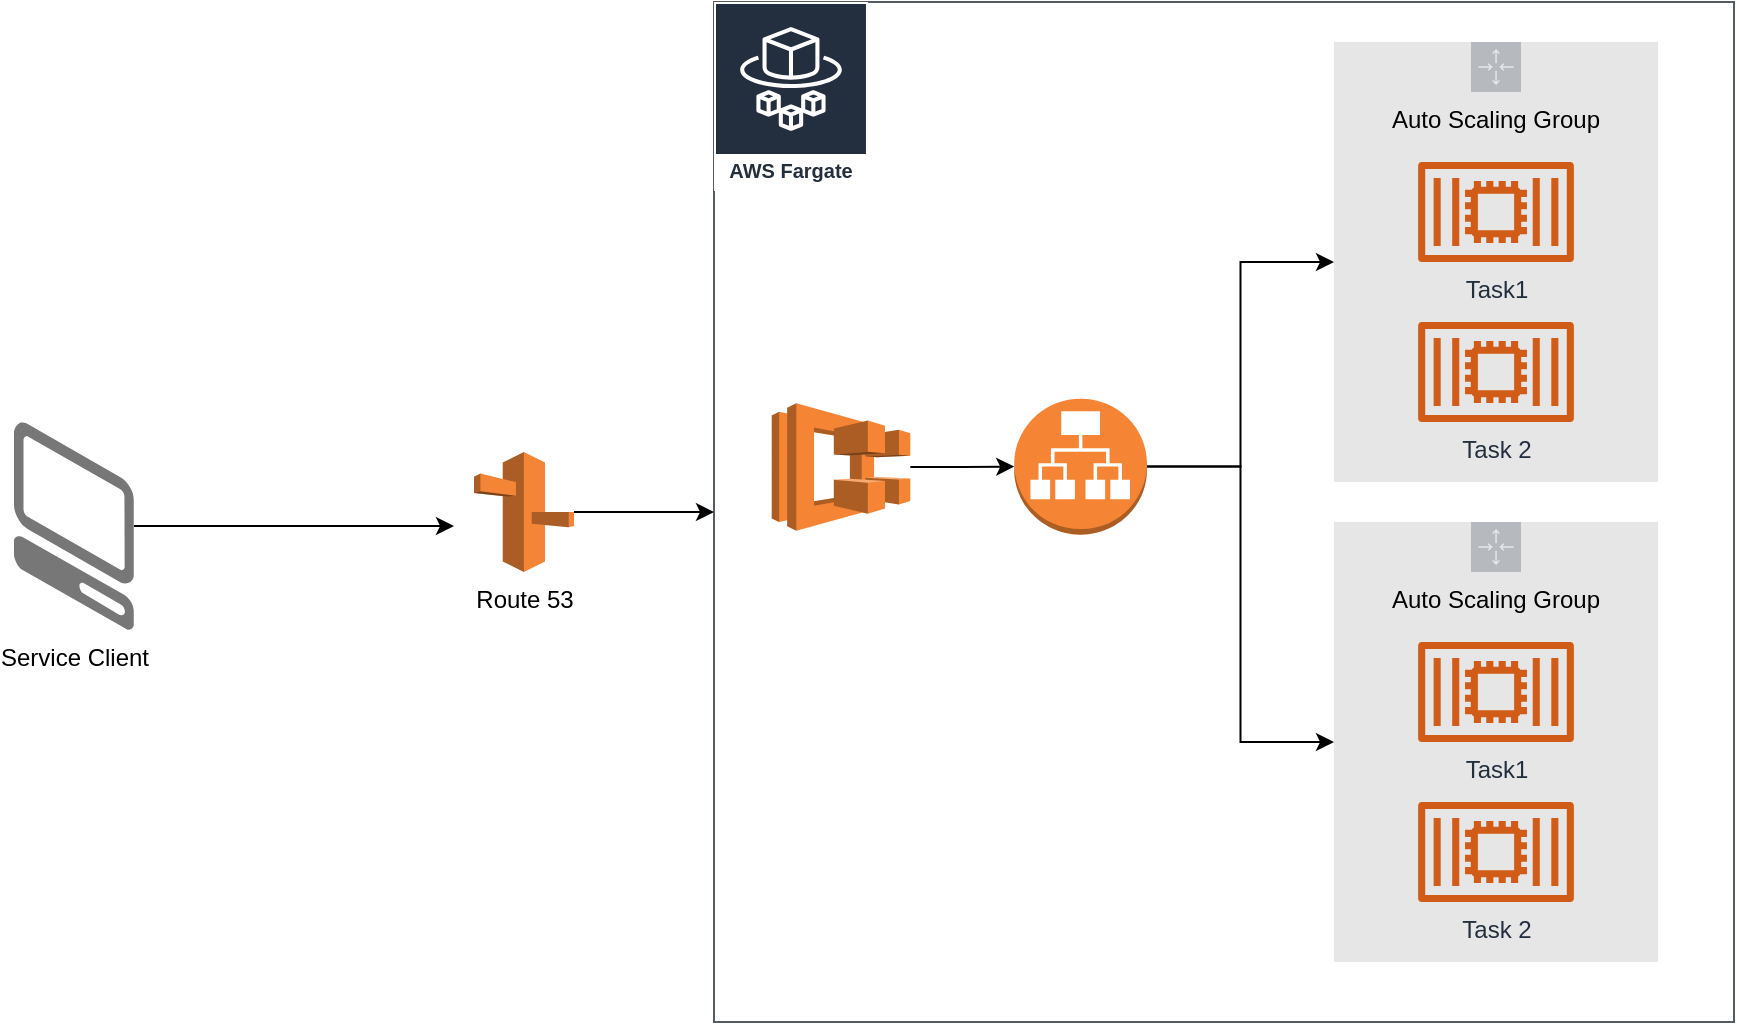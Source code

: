 <mxfile version="13.3.4" type="github"><diagram id="YdjMJjCuNUX4zsm_GWRJ" name="Page-1"><mxGraphModel dx="1422" dy="772" grid="1" gridSize="10" guides="1" tooltips="1" connect="1" arrows="1" fold="1" page="1" pageScale="1" pageWidth="850" pageHeight="1100" math="0" shadow="0"><root><mxCell id="0"/><mxCell id="1" parent="0"/><mxCell id="qnN-wEFsv4m0W4EFpGxZ-16" value="" style="group" vertex="1" connectable="0" parent="1"><mxGeometry x="420" y="80" width="510" height="510" as="geometry"/></mxCell><mxCell id="qnN-wEFsv4m0W4EFpGxZ-12" value="" style="outlineConnect=0;html=1;whiteSpace=wrap;fontSize=12;fontStyle=0;shape=mxgraph.aws4.group;grIcon=mxgraph.aws4.group_aws_step_functions_workflow;strokeColor=#545B64;fillColor=none;verticalAlign=top;align=left;spacingLeft=30;fontColor=#545B64;dashed=0;gradientColor=none;" vertex="1" parent="qnN-wEFsv4m0W4EFpGxZ-16"><mxGeometry width="510" height="510" as="geometry"/></mxCell><mxCell id="qnN-wEFsv4m0W4EFpGxZ-15" value="AWS Fargate" style="outlineConnect=0;fontColor=#232F3E;strokeColor=#ffffff;fillColor=#232F3E;dashed=0;verticalLabelPosition=middle;verticalAlign=bottom;align=center;html=1;whiteSpace=wrap;fontSize=10;fontStyle=1;spacing=3;shape=mxgraph.aws4.productIcon;prIcon=mxgraph.aws4.fargate;gradientColor=none;" vertex="1" parent="qnN-wEFsv4m0W4EFpGxZ-16"><mxGeometry width="76.981" height="94.444" as="geometry"/></mxCell><mxCell id="qnN-wEFsv4m0W4EFpGxZ-18" style="edgeStyle=orthogonalEdgeStyle;rounded=0;orthogonalLoop=1;jettySize=auto;html=1;gradientColor=none;" edge="1" parent="qnN-wEFsv4m0W4EFpGxZ-16" source="qnN-wEFsv4m0W4EFpGxZ-3" target="qnN-wEFsv4m0W4EFpGxZ-2"><mxGeometry relative="1" as="geometry"/></mxCell><mxCell id="qnN-wEFsv4m0W4EFpGxZ-3" value="" style="outlineConnect=0;dashed=0;verticalLabelPosition=bottom;verticalAlign=top;align=center;html=1;shape=mxgraph.aws3.ecs;fillColor=#F58534;gradientColor=none;" vertex="1" parent="qnN-wEFsv4m0W4EFpGxZ-16"><mxGeometry x="28.868" y="200.583" width="69.283" height="63.75" as="geometry"/></mxCell><mxCell id="qnN-wEFsv4m0W4EFpGxZ-2" value="" style="outlineConnect=0;dashed=0;verticalLabelPosition=bottom;verticalAlign=top;align=center;html=1;shape=mxgraph.aws3.application_load_balancer;fillColor=#F58534;gradientColor=none;" vertex="1" parent="qnN-wEFsv4m0W4EFpGxZ-16"><mxGeometry x="150.113" y="198.333" width="66.396" height="68" as="geometry"/></mxCell><mxCell id="qnN-wEFsv4m0W4EFpGxZ-21" style="edgeStyle=orthogonalEdgeStyle;rounded=0;orthogonalLoop=1;jettySize=auto;html=1;gradientColor=none;" edge="1" parent="1" source="qnN-wEFsv4m0W4EFpGxZ-1" target="qnN-wEFsv4m0W4EFpGxZ-12"><mxGeometry relative="1" as="geometry"/></mxCell><mxCell id="qnN-wEFsv4m0W4EFpGxZ-1" value="Route 53" style="outlineConnect=0;dashed=0;verticalLabelPosition=bottom;verticalAlign=top;align=center;html=1;shape=mxgraph.aws3.route_53;fillColor=#F58536;gradientColor=none;" vertex="1" parent="1"><mxGeometry x="300" y="305" width="50" height="60" as="geometry"/></mxCell><mxCell id="qnN-wEFsv4m0W4EFpGxZ-13" value="" style="group" vertex="1" connectable="0" parent="1"><mxGeometry x="730" y="100" width="162" height="220" as="geometry"/></mxCell><mxCell id="qnN-wEFsv4m0W4EFpGxZ-6" value="&lt;font color=&quot;#000000&quot;&gt;Auto Scaling Group&lt;/font&gt;" style="outlineConnect=0;html=1;whiteSpace=wrap;fontSize=12;fontStyle=0;shape=mxgraph.aws4.groupCenter;grIcon=mxgraph.aws4.group_auto_scaling_group;grStroke=0;strokeColor=#B6BABF;verticalAlign=top;align=center;fontColor=#B6BABF;dashed=0;spacingTop=25;fillColor=#E6E6E6;gradientColor=none;" vertex="1" parent="qnN-wEFsv4m0W4EFpGxZ-13"><mxGeometry width="162" height="220" as="geometry"/></mxCell><mxCell id="qnN-wEFsv4m0W4EFpGxZ-4" value="Task1" style="outlineConnect=0;fontColor=#232F3E;fillColor=#D05C17;strokeColor=none;dashed=0;verticalLabelPosition=bottom;verticalAlign=top;align=center;html=1;fontSize=12;fontStyle=0;aspect=fixed;pointerEvents=1;shape=mxgraph.aws4.container_2;gradientColor=none;" vertex="1" parent="qnN-wEFsv4m0W4EFpGxZ-13"><mxGeometry x="42" y="60" width="78" height="50" as="geometry"/></mxCell><mxCell id="qnN-wEFsv4m0W4EFpGxZ-5" value="Task 2" style="outlineConnect=0;fontColor=#232F3E;fillColor=#D05C17;strokeColor=none;dashed=0;verticalLabelPosition=bottom;verticalAlign=top;align=center;html=1;fontSize=12;fontStyle=0;aspect=fixed;pointerEvents=1;shape=mxgraph.aws4.container_2;gradientColor=none;" vertex="1" parent="qnN-wEFsv4m0W4EFpGxZ-13"><mxGeometry x="42" y="140" width="78" height="50" as="geometry"/></mxCell><mxCell id="qnN-wEFsv4m0W4EFpGxZ-14" value="" style="group" vertex="1" connectable="0" parent="1"><mxGeometry x="730" y="340" width="162" height="220" as="geometry"/></mxCell><mxCell id="qnN-wEFsv4m0W4EFpGxZ-7" value="&lt;font color=&quot;#000000&quot;&gt;Auto Scaling Group&lt;/font&gt;" style="outlineConnect=0;html=1;whiteSpace=wrap;fontSize=12;fontStyle=0;shape=mxgraph.aws4.groupCenter;grIcon=mxgraph.aws4.group_auto_scaling_group;grStroke=0;strokeColor=#B6BABF;verticalAlign=top;align=center;fontColor=#B6BABF;dashed=0;spacingTop=25;fillColor=#E6E6E6;gradientColor=none;" vertex="1" parent="qnN-wEFsv4m0W4EFpGxZ-14"><mxGeometry width="162" height="220" as="geometry"/></mxCell><mxCell id="qnN-wEFsv4m0W4EFpGxZ-8" value="Task1" style="outlineConnect=0;fontColor=#232F3E;fillColor=#D05C17;strokeColor=none;dashed=0;verticalLabelPosition=bottom;verticalAlign=top;align=center;html=1;fontSize=12;fontStyle=0;aspect=fixed;pointerEvents=1;shape=mxgraph.aws4.container_2;gradientColor=none;" vertex="1" parent="qnN-wEFsv4m0W4EFpGxZ-14"><mxGeometry x="42" y="60" width="78" height="50" as="geometry"/></mxCell><mxCell id="qnN-wEFsv4m0W4EFpGxZ-9" value="Task 2" style="outlineConnect=0;fontColor=#232F3E;fillColor=#D05C17;strokeColor=none;dashed=0;verticalLabelPosition=bottom;verticalAlign=top;align=center;html=1;fontSize=12;fontStyle=0;aspect=fixed;pointerEvents=1;shape=mxgraph.aws4.container_2;gradientColor=none;" vertex="1" parent="qnN-wEFsv4m0W4EFpGxZ-14"><mxGeometry x="42" y="140" width="78" height="50" as="geometry"/></mxCell><mxCell id="qnN-wEFsv4m0W4EFpGxZ-19" style="edgeStyle=orthogonalEdgeStyle;rounded=0;orthogonalLoop=1;jettySize=auto;html=1;gradientColor=none;" edge="1" parent="1" source="qnN-wEFsv4m0W4EFpGxZ-2" target="qnN-wEFsv4m0W4EFpGxZ-6"><mxGeometry relative="1" as="geometry"/></mxCell><mxCell id="qnN-wEFsv4m0W4EFpGxZ-20" style="edgeStyle=orthogonalEdgeStyle;rounded=0;orthogonalLoop=1;jettySize=auto;html=1;gradientColor=none;" edge="1" parent="1" source="qnN-wEFsv4m0W4EFpGxZ-2" target="qnN-wEFsv4m0W4EFpGxZ-7"><mxGeometry relative="1" as="geometry"/></mxCell><mxCell id="qnN-wEFsv4m0W4EFpGxZ-23" style="edgeStyle=orthogonalEdgeStyle;rounded=0;orthogonalLoop=1;jettySize=auto;html=1;" edge="1" parent="1" source="qnN-wEFsv4m0W4EFpGxZ-22"><mxGeometry relative="1" as="geometry"><mxPoint x="290" y="342" as="targetPoint"/></mxGeometry></mxCell><mxCell id="qnN-wEFsv4m0W4EFpGxZ-22" value="Service Client" style="verticalLabelPosition=bottom;html=1;verticalAlign=top;strokeWidth=1;align=center;outlineConnect=0;dashed=0;outlineConnect=0;shape=mxgraph.aws3d.client;aspect=fixed;strokeColor=none;fillColor=#777777;" vertex="1" parent="1"><mxGeometry x="70" y="290" width="60" height="104" as="geometry"/></mxCell></root></mxGraphModel></diagram></mxfile>